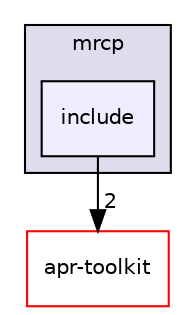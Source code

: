 digraph "include" {
  compound=true
  node [ fontsize="10", fontname="Helvetica"];
  edge [ labelfontsize="10", labelfontname="Helvetica"];
  subgraph clusterdir_53ec2cfbed5d6184fafcb25ff13296d7 {
    graph [ bgcolor="#ddddee", pencolor="black", label="mrcp" fontname="Helvetica", fontsize="10", URL="dir_53ec2cfbed5d6184fafcb25ff13296d7.html"]
  dir_8213404c92762709e2b5917d35980ced [shape=box, label="include", style="filled", fillcolor="#eeeeff", pencolor="black", URL="dir_8213404c92762709e2b5917d35980ced.html"];
  }
  dir_995e6b30ef7b7f0b2dec48039971ec97 [shape=box label="apr-toolkit" fillcolor="white" style="filled" color="red" URL="dir_995e6b30ef7b7f0b2dec48039971ec97.html"];
  dir_8213404c92762709e2b5917d35980ced->dir_995e6b30ef7b7f0b2dec48039971ec97 [headlabel="2", labeldistance=1.5 headhref="dir_000013_000001.html"];
}
